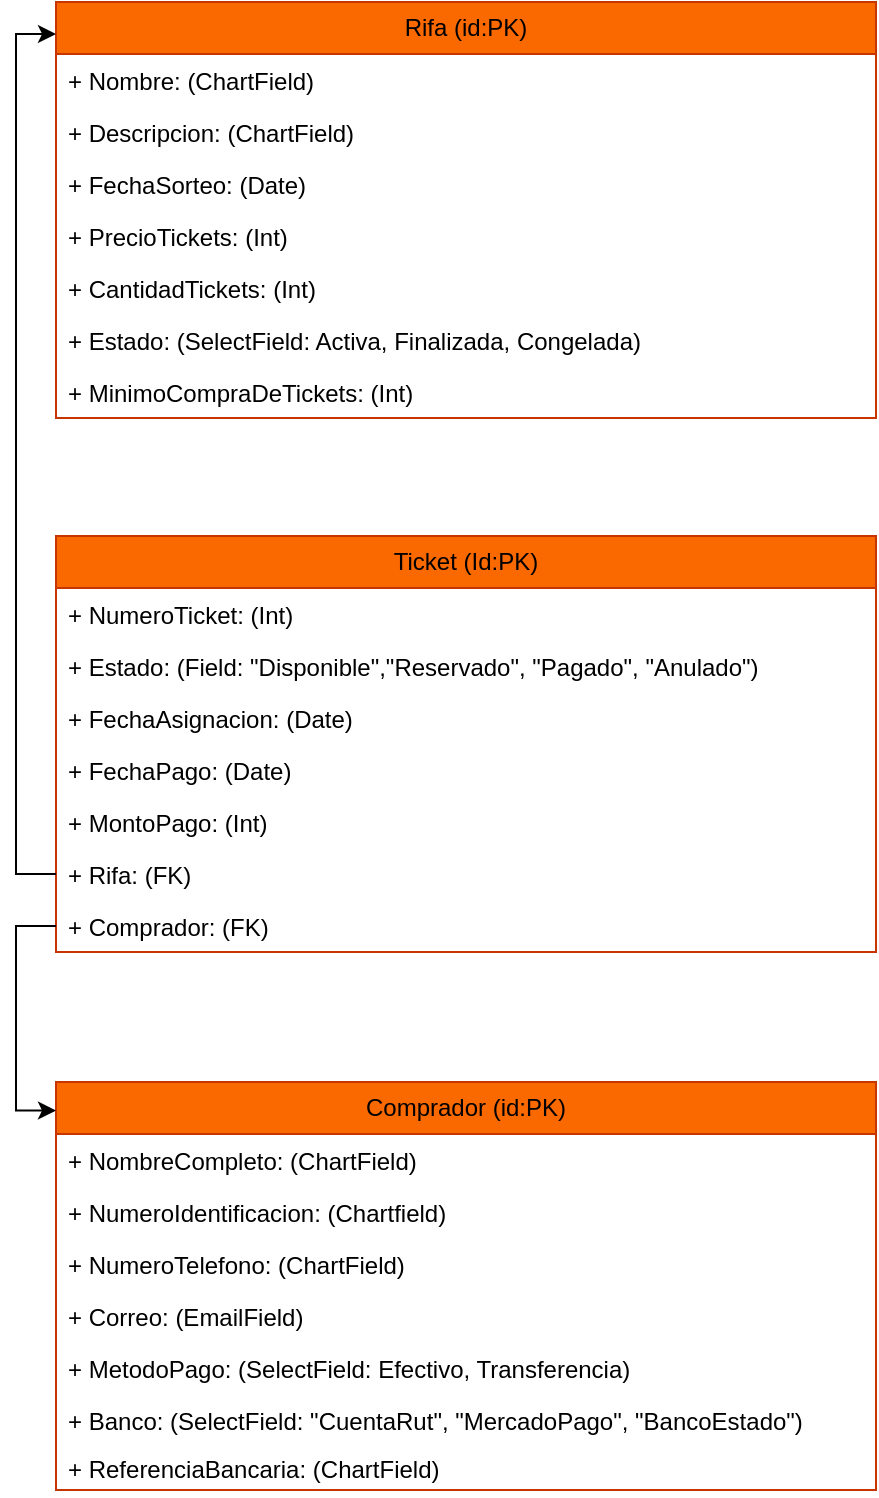 <mxfile version="27.0.6">
  <diagram id="C5RBs43oDa-KdzZeNtuy" name="Page-1">
    <mxGraphModel dx="1485" dy="1045" grid="1" gridSize="10" guides="1" tooltips="1" connect="1" arrows="1" fold="1" page="1" pageScale="1" pageWidth="827" pageHeight="1169" math="0" shadow="0">
      <root>
        <mxCell id="WIyWlLk6GJQsqaUBKTNV-0" />
        <mxCell id="WIyWlLk6GJQsqaUBKTNV-1" parent="WIyWlLk6GJQsqaUBKTNV-0" />
        <mxCell id="qjrBfLxIO2luRXMRiwYr-0" value="Rifa (id:PK)" style="swimlane;fontStyle=0;childLayout=stackLayout;horizontal=1;startSize=26;fillColor=#fa6800;horizontalStack=0;resizeParent=1;resizeParentMax=0;resizeLast=0;collapsible=1;marginBottom=0;whiteSpace=wrap;html=1;fontColor=#000000;strokeColor=#C73500;" vertex="1" parent="WIyWlLk6GJQsqaUBKTNV-1">
          <mxGeometry x="140" y="110" width="410" height="208" as="geometry" />
        </mxCell>
        <mxCell id="qjrBfLxIO2luRXMRiwYr-1" value="+ Nombre: (ChartField)" style="text;strokeColor=none;fillColor=none;align=left;verticalAlign=top;spacingLeft=4;spacingRight=4;overflow=hidden;rotatable=0;points=[[0,0.5],[1,0.5]];portConstraint=eastwest;whiteSpace=wrap;html=1;" vertex="1" parent="qjrBfLxIO2luRXMRiwYr-0">
          <mxGeometry y="26" width="410" height="26" as="geometry" />
        </mxCell>
        <mxCell id="qjrBfLxIO2luRXMRiwYr-2" value="+ Descripcion: (ChartField)" style="text;strokeColor=none;fillColor=none;align=left;verticalAlign=top;spacingLeft=4;spacingRight=4;overflow=hidden;rotatable=0;points=[[0,0.5],[1,0.5]];portConstraint=eastwest;whiteSpace=wrap;html=1;" vertex="1" parent="qjrBfLxIO2luRXMRiwYr-0">
          <mxGeometry y="52" width="410" height="26" as="geometry" />
        </mxCell>
        <mxCell id="qjrBfLxIO2luRXMRiwYr-3" value="+ FechaSorteo: (Date)" style="text;strokeColor=none;fillColor=none;align=left;verticalAlign=top;spacingLeft=4;spacingRight=4;overflow=hidden;rotatable=0;points=[[0,0.5],[1,0.5]];portConstraint=eastwest;whiteSpace=wrap;html=1;" vertex="1" parent="qjrBfLxIO2luRXMRiwYr-0">
          <mxGeometry y="78" width="410" height="26" as="geometry" />
        </mxCell>
        <mxCell id="qjrBfLxIO2luRXMRiwYr-5" value="+ PrecioTickets: (Int)" style="text;strokeColor=none;fillColor=none;align=left;verticalAlign=top;spacingLeft=4;spacingRight=4;overflow=hidden;rotatable=0;points=[[0,0.5],[1,0.5]];portConstraint=eastwest;whiteSpace=wrap;html=1;" vertex="1" parent="qjrBfLxIO2luRXMRiwYr-0">
          <mxGeometry y="104" width="410" height="26" as="geometry" />
        </mxCell>
        <mxCell id="qjrBfLxIO2luRXMRiwYr-6" value="+ CantidadTickets: (Int)" style="text;strokeColor=none;fillColor=none;align=left;verticalAlign=top;spacingLeft=4;spacingRight=4;overflow=hidden;rotatable=0;points=[[0,0.5],[1,0.5]];portConstraint=eastwest;whiteSpace=wrap;html=1;" vertex="1" parent="qjrBfLxIO2luRXMRiwYr-0">
          <mxGeometry y="130" width="410" height="26" as="geometry" />
        </mxCell>
        <mxCell id="qjrBfLxIO2luRXMRiwYr-7" value="+ Estado: (SelectField: Activa, Finalizada, Congelada)" style="text;strokeColor=none;fillColor=none;align=left;verticalAlign=top;spacingLeft=4;spacingRight=4;overflow=hidden;rotatable=0;points=[[0,0.5],[1,0.5]];portConstraint=eastwest;whiteSpace=wrap;html=1;" vertex="1" parent="qjrBfLxIO2luRXMRiwYr-0">
          <mxGeometry y="156" width="410" height="26" as="geometry" />
        </mxCell>
        <mxCell id="qjrBfLxIO2luRXMRiwYr-16" value="+ MinimoCompraDeTickets: (Int)" style="text;strokeColor=none;fillColor=none;align=left;verticalAlign=top;spacingLeft=4;spacingRight=4;overflow=hidden;rotatable=0;points=[[0,0.5],[1,0.5]];portConstraint=eastwest;whiteSpace=wrap;html=1;" vertex="1" parent="qjrBfLxIO2luRXMRiwYr-0">
          <mxGeometry y="182" width="410" height="26" as="geometry" />
        </mxCell>
        <mxCell id="qjrBfLxIO2luRXMRiwYr-8" value="Ticket (Id:PK)" style="swimlane;fontStyle=0;childLayout=stackLayout;horizontal=1;startSize=26;fillColor=#fa6800;horizontalStack=0;resizeParent=1;resizeParentMax=0;resizeLast=0;collapsible=1;marginBottom=0;whiteSpace=wrap;html=1;fontColor=#000000;strokeColor=#C73500;" vertex="1" parent="WIyWlLk6GJQsqaUBKTNV-1">
          <mxGeometry x="140" y="377" width="410" height="208" as="geometry" />
        </mxCell>
        <mxCell id="qjrBfLxIO2luRXMRiwYr-9" value="+ NumeroTicket: (Int)" style="text;strokeColor=none;fillColor=none;align=left;verticalAlign=top;spacingLeft=4;spacingRight=4;overflow=hidden;rotatable=0;points=[[0,0.5],[1,0.5]];portConstraint=eastwest;whiteSpace=wrap;html=1;" vertex="1" parent="qjrBfLxIO2luRXMRiwYr-8">
          <mxGeometry y="26" width="410" height="26" as="geometry" />
        </mxCell>
        <mxCell id="qjrBfLxIO2luRXMRiwYr-10" value="+ Estado: (Field: &quot;Disponible&quot;,&quot;Reservado&quot;, &quot;Pagado&quot;, &quot;Anulado&quot;)" style="text;strokeColor=none;fillColor=none;align=left;verticalAlign=top;spacingLeft=4;spacingRight=4;overflow=hidden;rotatable=0;points=[[0,0.5],[1,0.5]];portConstraint=eastwest;whiteSpace=wrap;html=1;" vertex="1" parent="qjrBfLxIO2luRXMRiwYr-8">
          <mxGeometry y="52" width="410" height="26" as="geometry" />
        </mxCell>
        <mxCell id="qjrBfLxIO2luRXMRiwYr-11" value="+ FechaAsignacion: (Date)" style="text;strokeColor=none;fillColor=none;align=left;verticalAlign=top;spacingLeft=4;spacingRight=4;overflow=hidden;rotatable=0;points=[[0,0.5],[1,0.5]];portConstraint=eastwest;whiteSpace=wrap;html=1;" vertex="1" parent="qjrBfLxIO2luRXMRiwYr-8">
          <mxGeometry y="78" width="410" height="26" as="geometry" />
        </mxCell>
        <mxCell id="qjrBfLxIO2luRXMRiwYr-12" value="+ FechaPago: (Date)" style="text;strokeColor=none;fillColor=none;align=left;verticalAlign=top;spacingLeft=4;spacingRight=4;overflow=hidden;rotatable=0;points=[[0,0.5],[1,0.5]];portConstraint=eastwest;whiteSpace=wrap;html=1;" vertex="1" parent="qjrBfLxIO2luRXMRiwYr-8">
          <mxGeometry y="104" width="410" height="26" as="geometry" />
        </mxCell>
        <mxCell id="qjrBfLxIO2luRXMRiwYr-13" value="+ MontoPago: (Int)" style="text;strokeColor=none;fillColor=none;align=left;verticalAlign=top;spacingLeft=4;spacingRight=4;overflow=hidden;rotatable=0;points=[[0,0.5],[1,0.5]];portConstraint=eastwest;whiteSpace=wrap;html=1;" vertex="1" parent="qjrBfLxIO2luRXMRiwYr-8">
          <mxGeometry y="130" width="410" height="26" as="geometry" />
        </mxCell>
        <mxCell id="qjrBfLxIO2luRXMRiwYr-14" value="+ Rifa: (FK)" style="text;strokeColor=none;fillColor=none;align=left;verticalAlign=top;spacingLeft=4;spacingRight=4;overflow=hidden;rotatable=0;points=[[0,0.5],[1,0.5]];portConstraint=eastwest;whiteSpace=wrap;html=1;" vertex="1" parent="qjrBfLxIO2luRXMRiwYr-8">
          <mxGeometry y="156" width="410" height="26" as="geometry" />
        </mxCell>
        <mxCell id="qjrBfLxIO2luRXMRiwYr-15" value="+ Comprador: (FK)" style="text;strokeColor=none;fillColor=none;align=left;verticalAlign=top;spacingLeft=4;spacingRight=4;overflow=hidden;rotatable=0;points=[[0,0.5],[1,0.5]];portConstraint=eastwest;whiteSpace=wrap;html=1;" vertex="1" parent="qjrBfLxIO2luRXMRiwYr-8">
          <mxGeometry y="182" width="410" height="26" as="geometry" />
        </mxCell>
        <mxCell id="qjrBfLxIO2luRXMRiwYr-17" value="Comprador (id:PK)" style="swimlane;fontStyle=0;childLayout=stackLayout;horizontal=1;startSize=26;fillColor=#fa6800;horizontalStack=0;resizeParent=1;resizeParentMax=0;resizeLast=0;collapsible=1;marginBottom=0;whiteSpace=wrap;html=1;fontColor=#000000;strokeColor=#C73500;" vertex="1" parent="WIyWlLk6GJQsqaUBKTNV-1">
          <mxGeometry x="140" y="650" width="410" height="204" as="geometry" />
        </mxCell>
        <mxCell id="qjrBfLxIO2luRXMRiwYr-18" value="+ NombreCompleto: (ChartField)" style="text;strokeColor=none;fillColor=none;align=left;verticalAlign=top;spacingLeft=4;spacingRight=4;overflow=hidden;rotatable=0;points=[[0,0.5],[1,0.5]];portConstraint=eastwest;whiteSpace=wrap;html=1;" vertex="1" parent="qjrBfLxIO2luRXMRiwYr-17">
          <mxGeometry y="26" width="410" height="26" as="geometry" />
        </mxCell>
        <mxCell id="qjrBfLxIO2luRXMRiwYr-19" value="+ NumeroIdentificacion: (Chartfield)" style="text;strokeColor=none;fillColor=none;align=left;verticalAlign=top;spacingLeft=4;spacingRight=4;overflow=hidden;rotatable=0;points=[[0,0.5],[1,0.5]];portConstraint=eastwest;whiteSpace=wrap;html=1;" vertex="1" parent="qjrBfLxIO2luRXMRiwYr-17">
          <mxGeometry y="52" width="410" height="26" as="geometry" />
        </mxCell>
        <mxCell id="qjrBfLxIO2luRXMRiwYr-20" value="+ NumeroTelefono: (ChartField)" style="text;strokeColor=none;fillColor=none;align=left;verticalAlign=top;spacingLeft=4;spacingRight=4;overflow=hidden;rotatable=0;points=[[0,0.5],[1,0.5]];portConstraint=eastwest;whiteSpace=wrap;html=1;" vertex="1" parent="qjrBfLxIO2luRXMRiwYr-17">
          <mxGeometry y="78" width="410" height="26" as="geometry" />
        </mxCell>
        <mxCell id="qjrBfLxIO2luRXMRiwYr-21" value="+ Correo: (EmailField)" style="text;strokeColor=none;fillColor=none;align=left;verticalAlign=top;spacingLeft=4;spacingRight=4;overflow=hidden;rotatable=0;points=[[0,0.5],[1,0.5]];portConstraint=eastwest;whiteSpace=wrap;html=1;" vertex="1" parent="qjrBfLxIO2luRXMRiwYr-17">
          <mxGeometry y="104" width="410" height="26" as="geometry" />
        </mxCell>
        <mxCell id="qjrBfLxIO2luRXMRiwYr-22" value="+ MetodoPago: (SelectField: Efectivo, Transferencia)" style="text;strokeColor=none;fillColor=none;align=left;verticalAlign=top;spacingLeft=4;spacingRight=4;overflow=hidden;rotatable=0;points=[[0,0.5],[1,0.5]];portConstraint=eastwest;whiteSpace=wrap;html=1;" vertex="1" parent="qjrBfLxIO2luRXMRiwYr-17">
          <mxGeometry y="130" width="410" height="26" as="geometry" />
        </mxCell>
        <mxCell id="qjrBfLxIO2luRXMRiwYr-23" value="+ Banco: (SelectField: &quot;CuentaRut&quot;, &quot;MercadoPago&quot;, &quot;BancoEstado&quot;)" style="text;strokeColor=none;fillColor=none;align=left;verticalAlign=top;spacingLeft=4;spacingRight=4;overflow=hidden;rotatable=0;points=[[0,0.5],[1,0.5]];portConstraint=eastwest;whiteSpace=wrap;html=1;" vertex="1" parent="qjrBfLxIO2luRXMRiwYr-17">
          <mxGeometry y="156" width="410" height="24" as="geometry" />
        </mxCell>
        <mxCell id="qjrBfLxIO2luRXMRiwYr-26" value="+ ReferenciaBancaria: (ChartField)" style="text;strokeColor=none;fillColor=none;align=left;verticalAlign=top;spacingLeft=4;spacingRight=4;overflow=hidden;rotatable=0;points=[[0,0.5],[1,0.5]];portConstraint=eastwest;whiteSpace=wrap;html=1;" vertex="1" parent="qjrBfLxIO2luRXMRiwYr-17">
          <mxGeometry y="180" width="410" height="24" as="geometry" />
        </mxCell>
        <mxCell id="qjrBfLxIO2luRXMRiwYr-31" style="edgeStyle=orthogonalEdgeStyle;rounded=0;orthogonalLoop=1;jettySize=auto;html=1;exitX=0;exitY=0.5;exitDx=0;exitDy=0;entryX=0;entryY=0.077;entryDx=0;entryDy=0;entryPerimeter=0;" edge="1" parent="WIyWlLk6GJQsqaUBKTNV-1" source="qjrBfLxIO2luRXMRiwYr-14" target="qjrBfLxIO2luRXMRiwYr-0">
          <mxGeometry relative="1" as="geometry">
            <mxPoint x="80" y="280" as="targetPoint" />
          </mxGeometry>
        </mxCell>
        <mxCell id="qjrBfLxIO2luRXMRiwYr-32" style="edgeStyle=orthogonalEdgeStyle;rounded=0;orthogonalLoop=1;jettySize=auto;html=1;exitX=0;exitY=0.5;exitDx=0;exitDy=0;entryX=0;entryY=0.07;entryDx=0;entryDy=0;entryPerimeter=0;" edge="1" parent="WIyWlLk6GJQsqaUBKTNV-1" source="qjrBfLxIO2luRXMRiwYr-15" target="qjrBfLxIO2luRXMRiwYr-17">
          <mxGeometry relative="1" as="geometry" />
        </mxCell>
      </root>
    </mxGraphModel>
  </diagram>
</mxfile>
